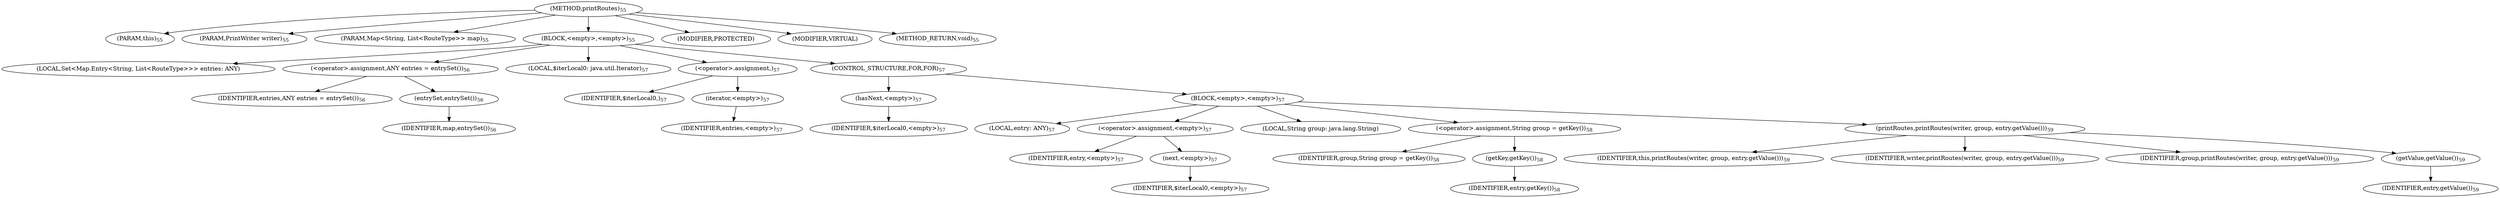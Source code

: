 digraph "printRoutes" {  
"93" [label = <(METHOD,printRoutes)<SUB>55</SUB>> ]
"8" [label = <(PARAM,this)<SUB>55</SUB>> ]
"94" [label = <(PARAM,PrintWriter writer)<SUB>55</SUB>> ]
"95" [label = <(PARAM,Map&lt;String, List&lt;RouteType&gt;&gt; map)<SUB>55</SUB>> ]
"96" [label = <(BLOCK,&lt;empty&gt;,&lt;empty&gt;)<SUB>55</SUB>> ]
"97" [label = <(LOCAL,Set&lt;Map.Entry&lt;String, List&lt;RouteType&gt;&gt;&gt; entries: ANY)> ]
"98" [label = <(&lt;operator&gt;.assignment,ANY entries = entrySet())<SUB>56</SUB>> ]
"99" [label = <(IDENTIFIER,entries,ANY entries = entrySet())<SUB>56</SUB>> ]
"100" [label = <(entrySet,entrySet())<SUB>56</SUB>> ]
"101" [label = <(IDENTIFIER,map,entrySet())<SUB>56</SUB>> ]
"102" [label = <(LOCAL,$iterLocal0: java.util.Iterator)<SUB>57</SUB>> ]
"103" [label = <(&lt;operator&gt;.assignment,)<SUB>57</SUB>> ]
"104" [label = <(IDENTIFIER,$iterLocal0,)<SUB>57</SUB>> ]
"105" [label = <(iterator,&lt;empty&gt;)<SUB>57</SUB>> ]
"106" [label = <(IDENTIFIER,entries,&lt;empty&gt;)<SUB>57</SUB>> ]
"107" [label = <(CONTROL_STRUCTURE,FOR,FOR)<SUB>57</SUB>> ]
"108" [label = <(hasNext,&lt;empty&gt;)<SUB>57</SUB>> ]
"109" [label = <(IDENTIFIER,$iterLocal0,&lt;empty&gt;)<SUB>57</SUB>> ]
"110" [label = <(BLOCK,&lt;empty&gt;,&lt;empty&gt;)<SUB>57</SUB>> ]
"111" [label = <(LOCAL,entry: ANY)<SUB>57</SUB>> ]
"112" [label = <(&lt;operator&gt;.assignment,&lt;empty&gt;)<SUB>57</SUB>> ]
"113" [label = <(IDENTIFIER,entry,&lt;empty&gt;)<SUB>57</SUB>> ]
"114" [label = <(next,&lt;empty&gt;)<SUB>57</SUB>> ]
"115" [label = <(IDENTIFIER,$iterLocal0,&lt;empty&gt;)<SUB>57</SUB>> ]
"116" [label = <(LOCAL,String group: java.lang.String)> ]
"117" [label = <(&lt;operator&gt;.assignment,String group = getKey())<SUB>58</SUB>> ]
"118" [label = <(IDENTIFIER,group,String group = getKey())<SUB>58</SUB>> ]
"119" [label = <(getKey,getKey())<SUB>58</SUB>> ]
"120" [label = <(IDENTIFIER,entry,getKey())<SUB>58</SUB>> ]
"121" [label = <(printRoutes,printRoutes(writer, group, entry.getValue()))<SUB>59</SUB>> ]
"7" [label = <(IDENTIFIER,this,printRoutes(writer, group, entry.getValue()))<SUB>59</SUB>> ]
"122" [label = <(IDENTIFIER,writer,printRoutes(writer, group, entry.getValue()))<SUB>59</SUB>> ]
"123" [label = <(IDENTIFIER,group,printRoutes(writer, group, entry.getValue()))<SUB>59</SUB>> ]
"124" [label = <(getValue,getValue())<SUB>59</SUB>> ]
"125" [label = <(IDENTIFIER,entry,getValue())<SUB>59</SUB>> ]
"126" [label = <(MODIFIER,PROTECTED)> ]
"127" [label = <(MODIFIER,VIRTUAL)> ]
"128" [label = <(METHOD_RETURN,void)<SUB>55</SUB>> ]
  "93" -> "8" 
  "93" -> "94" 
  "93" -> "95" 
  "93" -> "96" 
  "93" -> "126" 
  "93" -> "127" 
  "93" -> "128" 
  "96" -> "97" 
  "96" -> "98" 
  "96" -> "102" 
  "96" -> "103" 
  "96" -> "107" 
  "98" -> "99" 
  "98" -> "100" 
  "100" -> "101" 
  "103" -> "104" 
  "103" -> "105" 
  "105" -> "106" 
  "107" -> "108" 
  "107" -> "110" 
  "108" -> "109" 
  "110" -> "111" 
  "110" -> "112" 
  "110" -> "116" 
  "110" -> "117" 
  "110" -> "121" 
  "112" -> "113" 
  "112" -> "114" 
  "114" -> "115" 
  "117" -> "118" 
  "117" -> "119" 
  "119" -> "120" 
  "121" -> "7" 
  "121" -> "122" 
  "121" -> "123" 
  "121" -> "124" 
  "124" -> "125" 
}
